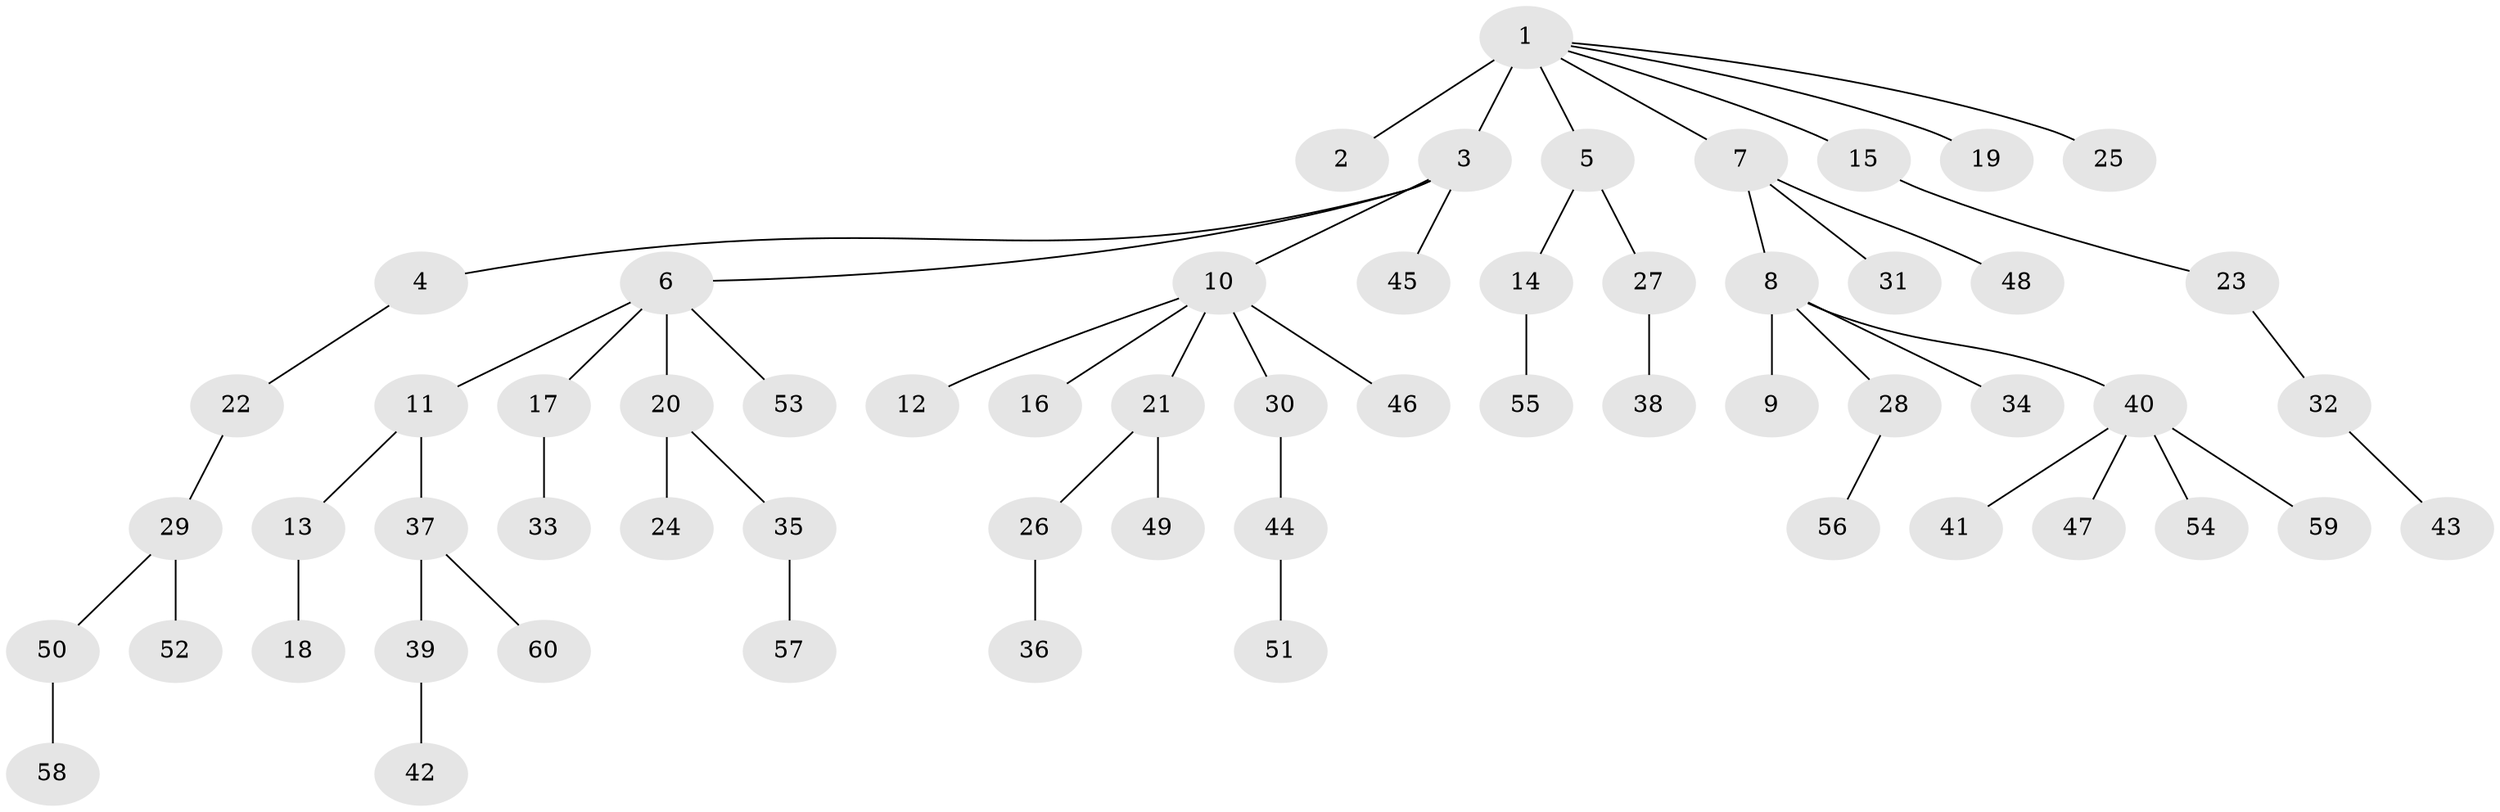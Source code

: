 // original degree distribution, {7: 0.01680672268907563, 5: 0.01680672268907563, 6: 0.03361344537815126, 4: 0.04201680672268908, 3: 0.15126050420168066, 2: 0.2184873949579832, 1: 0.5210084033613446}
// Generated by graph-tools (version 1.1) at 2025/36/03/09/25 02:36:46]
// undirected, 60 vertices, 59 edges
graph export_dot {
graph [start="1"]
  node [color=gray90,style=filled];
  1;
  2;
  3;
  4;
  5;
  6;
  7;
  8;
  9;
  10;
  11;
  12;
  13;
  14;
  15;
  16;
  17;
  18;
  19;
  20;
  21;
  22;
  23;
  24;
  25;
  26;
  27;
  28;
  29;
  30;
  31;
  32;
  33;
  34;
  35;
  36;
  37;
  38;
  39;
  40;
  41;
  42;
  43;
  44;
  45;
  46;
  47;
  48;
  49;
  50;
  51;
  52;
  53;
  54;
  55;
  56;
  57;
  58;
  59;
  60;
  1 -- 2 [weight=4.0];
  1 -- 3 [weight=1.0];
  1 -- 5 [weight=1.0];
  1 -- 7 [weight=1.0];
  1 -- 15 [weight=1.0];
  1 -- 19 [weight=1.0];
  1 -- 25 [weight=1.0];
  3 -- 4 [weight=1.0];
  3 -- 6 [weight=1.0];
  3 -- 10 [weight=1.0];
  3 -- 45 [weight=1.0];
  4 -- 22 [weight=1.0];
  5 -- 14 [weight=1.0];
  5 -- 27 [weight=1.0];
  6 -- 11 [weight=1.0];
  6 -- 17 [weight=1.0];
  6 -- 20 [weight=1.0];
  6 -- 53 [weight=1.0];
  7 -- 8 [weight=1.0];
  7 -- 31 [weight=1.0];
  7 -- 48 [weight=1.0];
  8 -- 9 [weight=1.0];
  8 -- 28 [weight=1.0];
  8 -- 34 [weight=1.0];
  8 -- 40 [weight=1.0];
  10 -- 12 [weight=1.0];
  10 -- 16 [weight=1.0];
  10 -- 21 [weight=1.0];
  10 -- 30 [weight=1.0];
  10 -- 46 [weight=1.0];
  11 -- 13 [weight=1.0];
  11 -- 37 [weight=1.0];
  13 -- 18 [weight=1.0];
  14 -- 55 [weight=1.0];
  15 -- 23 [weight=1.0];
  17 -- 33 [weight=1.0];
  20 -- 24 [weight=2.0];
  20 -- 35 [weight=1.0];
  21 -- 26 [weight=1.0];
  21 -- 49 [weight=2.0];
  22 -- 29 [weight=1.0];
  23 -- 32 [weight=1.0];
  26 -- 36 [weight=1.0];
  27 -- 38 [weight=1.0];
  28 -- 56 [weight=1.0];
  29 -- 50 [weight=1.0];
  29 -- 52 [weight=1.0];
  30 -- 44 [weight=1.0];
  32 -- 43 [weight=1.0];
  35 -- 57 [weight=1.0];
  37 -- 39 [weight=1.0];
  37 -- 60 [weight=1.0];
  39 -- 42 [weight=2.0];
  40 -- 41 [weight=1.0];
  40 -- 47 [weight=1.0];
  40 -- 54 [weight=1.0];
  40 -- 59 [weight=1.0];
  44 -- 51 [weight=1.0];
  50 -- 58 [weight=1.0];
}
